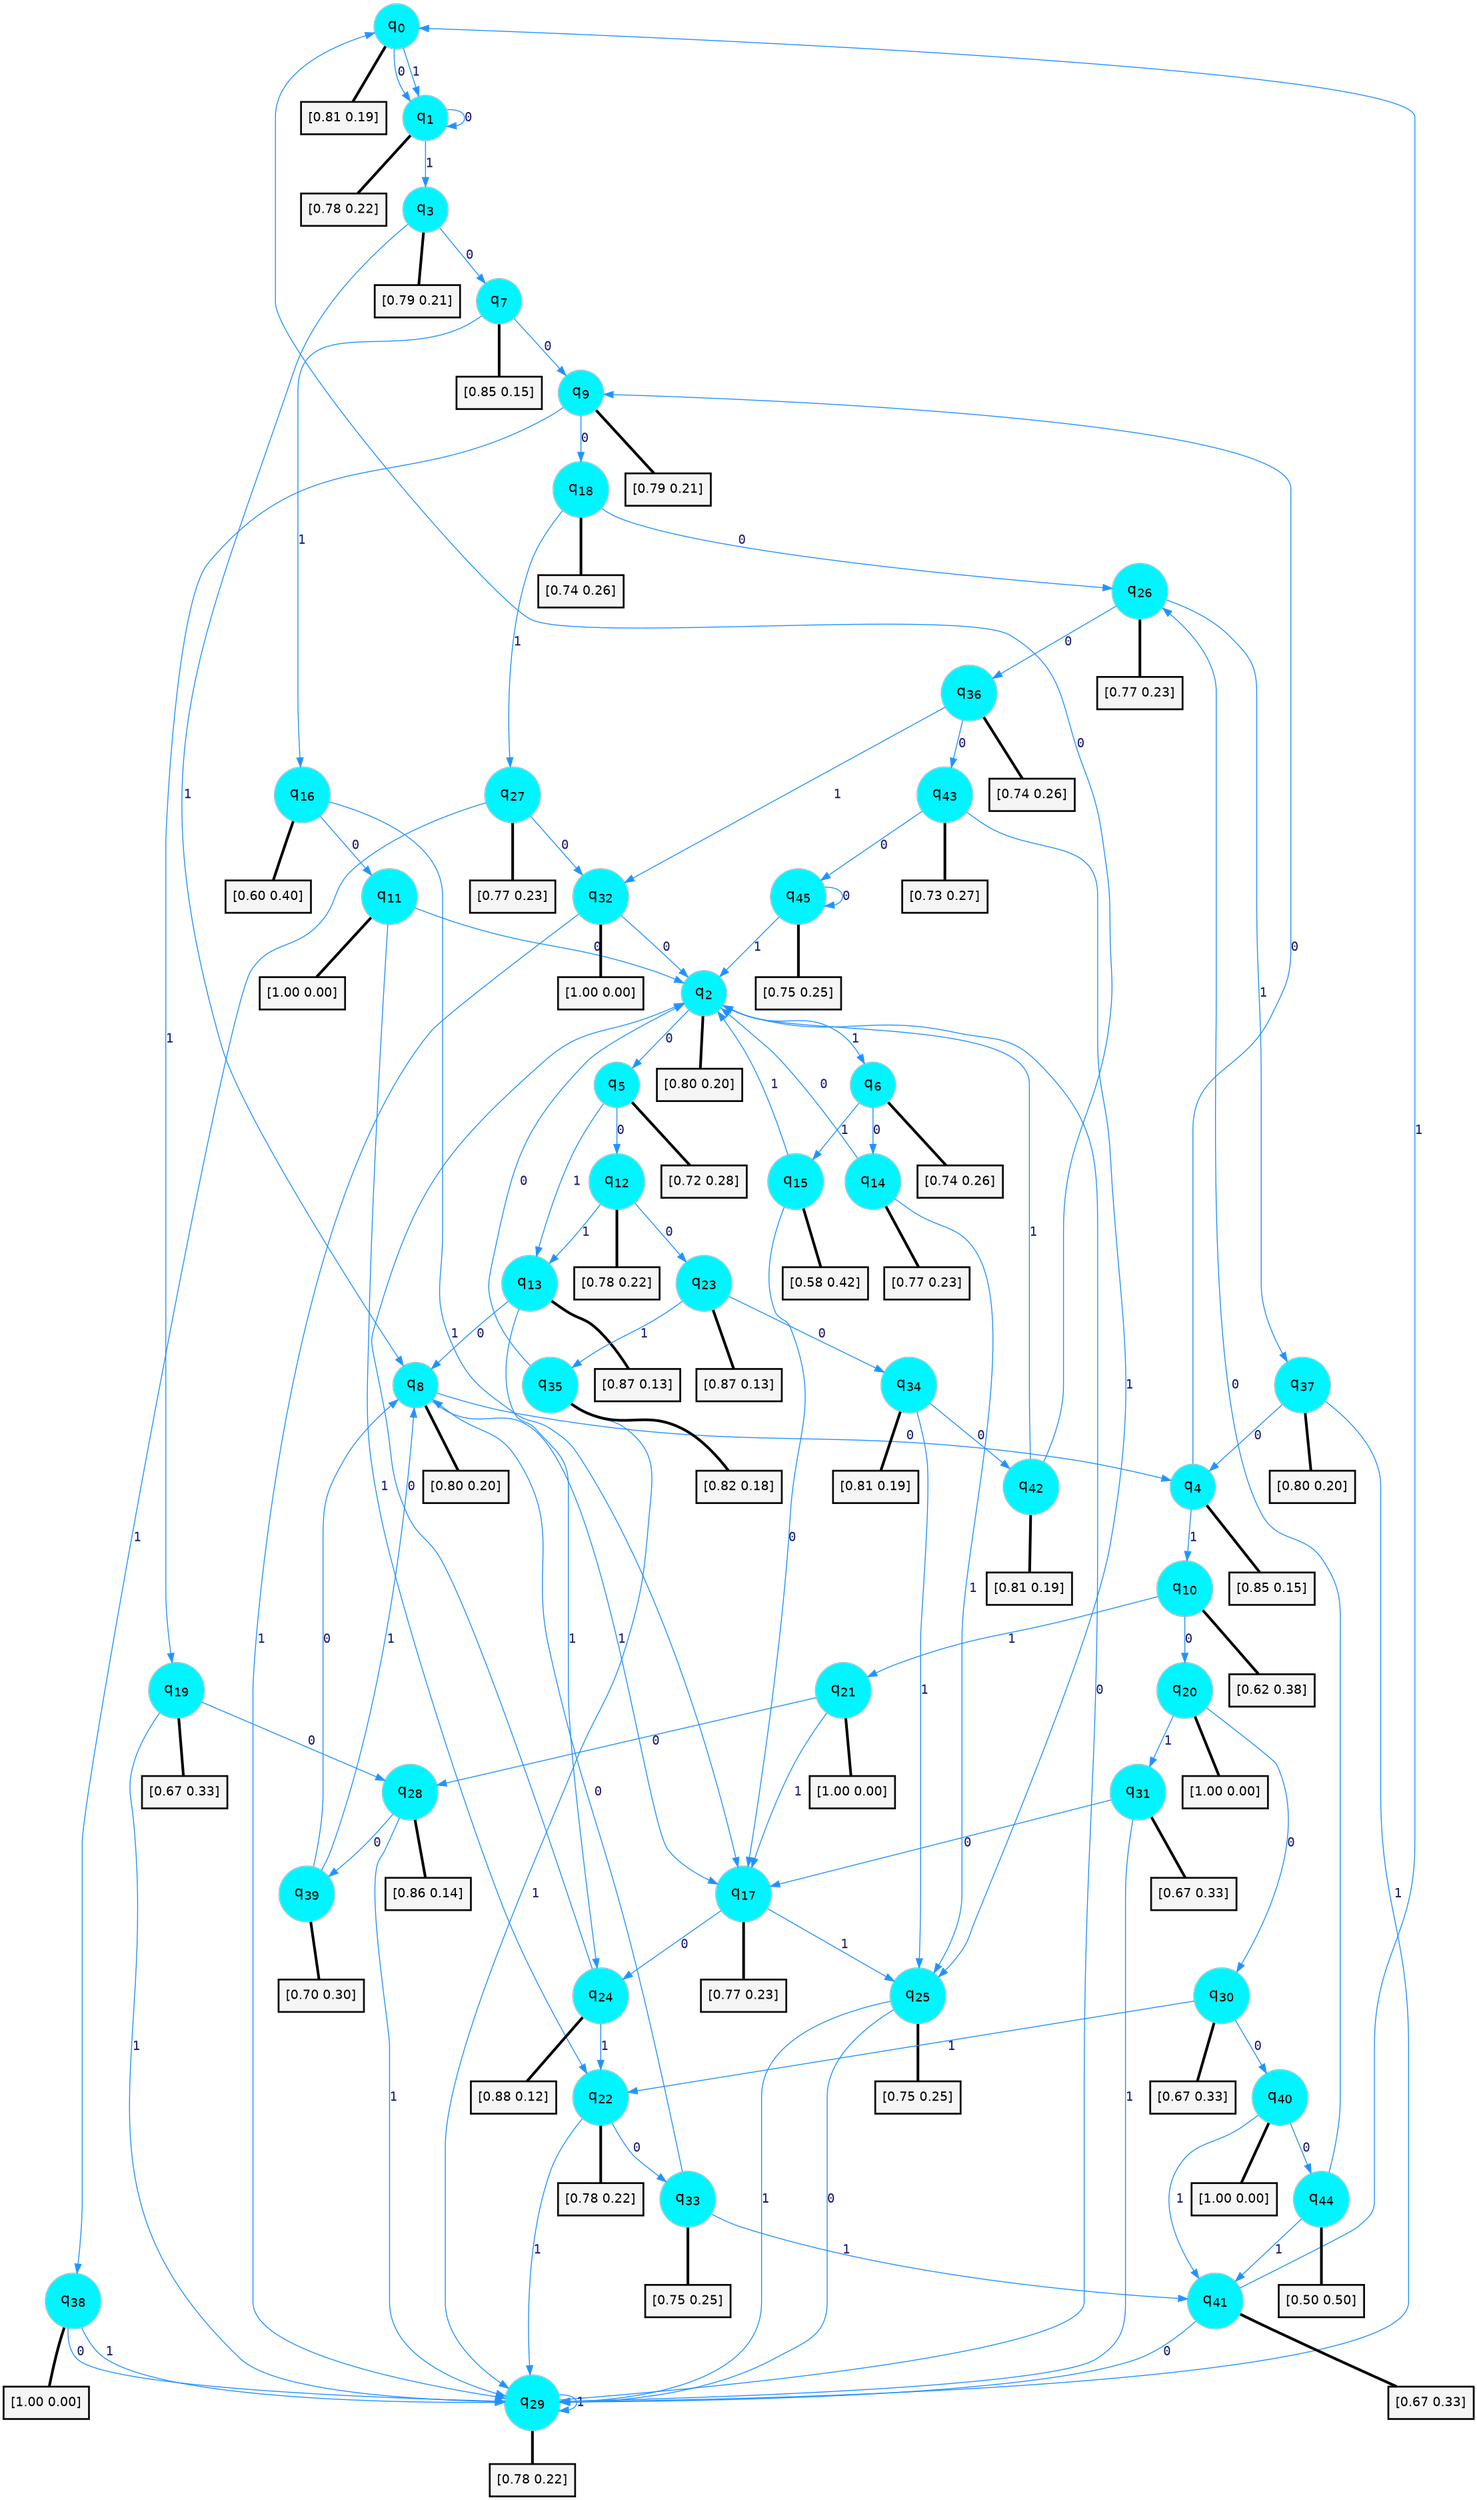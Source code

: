 digraph G {
graph [
bgcolor=transparent, dpi=300, rankdir=TD, size="40,25"];
node [
color=gray, fillcolor=turquoise1, fontcolor=black, fontname=Helvetica, fontsize=16, fontweight=bold, shape=circle, style=filled];
edge [
arrowsize=1, color=dodgerblue1, fontcolor=midnightblue, fontname=courier, fontweight=bold, penwidth=1, style=solid, weight=20];
0[label=<q<SUB>0</SUB>>];
1[label=<q<SUB>1</SUB>>];
2[label=<q<SUB>2</SUB>>];
3[label=<q<SUB>3</SUB>>];
4[label=<q<SUB>4</SUB>>];
5[label=<q<SUB>5</SUB>>];
6[label=<q<SUB>6</SUB>>];
7[label=<q<SUB>7</SUB>>];
8[label=<q<SUB>8</SUB>>];
9[label=<q<SUB>9</SUB>>];
10[label=<q<SUB>10</SUB>>];
11[label=<q<SUB>11</SUB>>];
12[label=<q<SUB>12</SUB>>];
13[label=<q<SUB>13</SUB>>];
14[label=<q<SUB>14</SUB>>];
15[label=<q<SUB>15</SUB>>];
16[label=<q<SUB>16</SUB>>];
17[label=<q<SUB>17</SUB>>];
18[label=<q<SUB>18</SUB>>];
19[label=<q<SUB>19</SUB>>];
20[label=<q<SUB>20</SUB>>];
21[label=<q<SUB>21</SUB>>];
22[label=<q<SUB>22</SUB>>];
23[label=<q<SUB>23</SUB>>];
24[label=<q<SUB>24</SUB>>];
25[label=<q<SUB>25</SUB>>];
26[label=<q<SUB>26</SUB>>];
27[label=<q<SUB>27</SUB>>];
28[label=<q<SUB>28</SUB>>];
29[label=<q<SUB>29</SUB>>];
30[label=<q<SUB>30</SUB>>];
31[label=<q<SUB>31</SUB>>];
32[label=<q<SUB>32</SUB>>];
33[label=<q<SUB>33</SUB>>];
34[label=<q<SUB>34</SUB>>];
35[label=<q<SUB>35</SUB>>];
36[label=<q<SUB>36</SUB>>];
37[label=<q<SUB>37</SUB>>];
38[label=<q<SUB>38</SUB>>];
39[label=<q<SUB>39</SUB>>];
40[label=<q<SUB>40</SUB>>];
41[label=<q<SUB>41</SUB>>];
42[label=<q<SUB>42</SUB>>];
43[label=<q<SUB>43</SUB>>];
44[label=<q<SUB>44</SUB>>];
45[label=<q<SUB>45</SUB>>];
46[label="[0.81 0.19]", shape=box,fontcolor=black, fontname=Helvetica, fontsize=14, penwidth=2, fillcolor=whitesmoke,color=black];
47[label="[0.78 0.22]", shape=box,fontcolor=black, fontname=Helvetica, fontsize=14, penwidth=2, fillcolor=whitesmoke,color=black];
48[label="[0.80 0.20]", shape=box,fontcolor=black, fontname=Helvetica, fontsize=14, penwidth=2, fillcolor=whitesmoke,color=black];
49[label="[0.79 0.21]", shape=box,fontcolor=black, fontname=Helvetica, fontsize=14, penwidth=2, fillcolor=whitesmoke,color=black];
50[label="[0.85 0.15]", shape=box,fontcolor=black, fontname=Helvetica, fontsize=14, penwidth=2, fillcolor=whitesmoke,color=black];
51[label="[0.72 0.28]", shape=box,fontcolor=black, fontname=Helvetica, fontsize=14, penwidth=2, fillcolor=whitesmoke,color=black];
52[label="[0.74 0.26]", shape=box,fontcolor=black, fontname=Helvetica, fontsize=14, penwidth=2, fillcolor=whitesmoke,color=black];
53[label="[0.85 0.15]", shape=box,fontcolor=black, fontname=Helvetica, fontsize=14, penwidth=2, fillcolor=whitesmoke,color=black];
54[label="[0.80 0.20]", shape=box,fontcolor=black, fontname=Helvetica, fontsize=14, penwidth=2, fillcolor=whitesmoke,color=black];
55[label="[0.79 0.21]", shape=box,fontcolor=black, fontname=Helvetica, fontsize=14, penwidth=2, fillcolor=whitesmoke,color=black];
56[label="[0.62 0.38]", shape=box,fontcolor=black, fontname=Helvetica, fontsize=14, penwidth=2, fillcolor=whitesmoke,color=black];
57[label="[1.00 0.00]", shape=box,fontcolor=black, fontname=Helvetica, fontsize=14, penwidth=2, fillcolor=whitesmoke,color=black];
58[label="[0.78 0.22]", shape=box,fontcolor=black, fontname=Helvetica, fontsize=14, penwidth=2, fillcolor=whitesmoke,color=black];
59[label="[0.87 0.13]", shape=box,fontcolor=black, fontname=Helvetica, fontsize=14, penwidth=2, fillcolor=whitesmoke,color=black];
60[label="[0.77 0.23]", shape=box,fontcolor=black, fontname=Helvetica, fontsize=14, penwidth=2, fillcolor=whitesmoke,color=black];
61[label="[0.58 0.42]", shape=box,fontcolor=black, fontname=Helvetica, fontsize=14, penwidth=2, fillcolor=whitesmoke,color=black];
62[label="[0.60 0.40]", shape=box,fontcolor=black, fontname=Helvetica, fontsize=14, penwidth=2, fillcolor=whitesmoke,color=black];
63[label="[0.77 0.23]", shape=box,fontcolor=black, fontname=Helvetica, fontsize=14, penwidth=2, fillcolor=whitesmoke,color=black];
64[label="[0.74 0.26]", shape=box,fontcolor=black, fontname=Helvetica, fontsize=14, penwidth=2, fillcolor=whitesmoke,color=black];
65[label="[0.67 0.33]", shape=box,fontcolor=black, fontname=Helvetica, fontsize=14, penwidth=2, fillcolor=whitesmoke,color=black];
66[label="[1.00 0.00]", shape=box,fontcolor=black, fontname=Helvetica, fontsize=14, penwidth=2, fillcolor=whitesmoke,color=black];
67[label="[1.00 0.00]", shape=box,fontcolor=black, fontname=Helvetica, fontsize=14, penwidth=2, fillcolor=whitesmoke,color=black];
68[label="[0.78 0.22]", shape=box,fontcolor=black, fontname=Helvetica, fontsize=14, penwidth=2, fillcolor=whitesmoke,color=black];
69[label="[0.87 0.13]", shape=box,fontcolor=black, fontname=Helvetica, fontsize=14, penwidth=2, fillcolor=whitesmoke,color=black];
70[label="[0.88 0.12]", shape=box,fontcolor=black, fontname=Helvetica, fontsize=14, penwidth=2, fillcolor=whitesmoke,color=black];
71[label="[0.75 0.25]", shape=box,fontcolor=black, fontname=Helvetica, fontsize=14, penwidth=2, fillcolor=whitesmoke,color=black];
72[label="[0.77 0.23]", shape=box,fontcolor=black, fontname=Helvetica, fontsize=14, penwidth=2, fillcolor=whitesmoke,color=black];
73[label="[0.77 0.23]", shape=box,fontcolor=black, fontname=Helvetica, fontsize=14, penwidth=2, fillcolor=whitesmoke,color=black];
74[label="[0.86 0.14]", shape=box,fontcolor=black, fontname=Helvetica, fontsize=14, penwidth=2, fillcolor=whitesmoke,color=black];
75[label="[0.78 0.22]", shape=box,fontcolor=black, fontname=Helvetica, fontsize=14, penwidth=2, fillcolor=whitesmoke,color=black];
76[label="[0.67 0.33]", shape=box,fontcolor=black, fontname=Helvetica, fontsize=14, penwidth=2, fillcolor=whitesmoke,color=black];
77[label="[0.67 0.33]", shape=box,fontcolor=black, fontname=Helvetica, fontsize=14, penwidth=2, fillcolor=whitesmoke,color=black];
78[label="[1.00 0.00]", shape=box,fontcolor=black, fontname=Helvetica, fontsize=14, penwidth=2, fillcolor=whitesmoke,color=black];
79[label="[0.75 0.25]", shape=box,fontcolor=black, fontname=Helvetica, fontsize=14, penwidth=2, fillcolor=whitesmoke,color=black];
80[label="[0.81 0.19]", shape=box,fontcolor=black, fontname=Helvetica, fontsize=14, penwidth=2, fillcolor=whitesmoke,color=black];
81[label="[0.82 0.18]", shape=box,fontcolor=black, fontname=Helvetica, fontsize=14, penwidth=2, fillcolor=whitesmoke,color=black];
82[label="[0.74 0.26]", shape=box,fontcolor=black, fontname=Helvetica, fontsize=14, penwidth=2, fillcolor=whitesmoke,color=black];
83[label="[0.80 0.20]", shape=box,fontcolor=black, fontname=Helvetica, fontsize=14, penwidth=2, fillcolor=whitesmoke,color=black];
84[label="[1.00 0.00]", shape=box,fontcolor=black, fontname=Helvetica, fontsize=14, penwidth=2, fillcolor=whitesmoke,color=black];
85[label="[0.70 0.30]", shape=box,fontcolor=black, fontname=Helvetica, fontsize=14, penwidth=2, fillcolor=whitesmoke,color=black];
86[label="[1.00 0.00]", shape=box,fontcolor=black, fontname=Helvetica, fontsize=14, penwidth=2, fillcolor=whitesmoke,color=black];
87[label="[0.67 0.33]", shape=box,fontcolor=black, fontname=Helvetica, fontsize=14, penwidth=2, fillcolor=whitesmoke,color=black];
88[label="[0.81 0.19]", shape=box,fontcolor=black, fontname=Helvetica, fontsize=14, penwidth=2, fillcolor=whitesmoke,color=black];
89[label="[0.73 0.27]", shape=box,fontcolor=black, fontname=Helvetica, fontsize=14, penwidth=2, fillcolor=whitesmoke,color=black];
90[label="[0.50 0.50]", shape=box,fontcolor=black, fontname=Helvetica, fontsize=14, penwidth=2, fillcolor=whitesmoke,color=black];
91[label="[0.75 0.25]", shape=box,fontcolor=black, fontname=Helvetica, fontsize=14, penwidth=2, fillcolor=whitesmoke,color=black];
0->1 [label=0];
0->1 [label=1];
0->46 [arrowhead=none, penwidth=3,color=black];
1->1 [label=0];
1->3 [label=1];
1->47 [arrowhead=none, penwidth=3,color=black];
2->5 [label=0];
2->6 [label=1];
2->48 [arrowhead=none, penwidth=3,color=black];
3->7 [label=0];
3->8 [label=1];
3->49 [arrowhead=none, penwidth=3,color=black];
4->9 [label=0];
4->10 [label=1];
4->50 [arrowhead=none, penwidth=3,color=black];
5->12 [label=0];
5->13 [label=1];
5->51 [arrowhead=none, penwidth=3,color=black];
6->14 [label=0];
6->15 [label=1];
6->52 [arrowhead=none, penwidth=3,color=black];
7->9 [label=0];
7->16 [label=1];
7->53 [arrowhead=none, penwidth=3,color=black];
8->4 [label=0];
8->17 [label=1];
8->54 [arrowhead=none, penwidth=3,color=black];
9->18 [label=0];
9->19 [label=1];
9->55 [arrowhead=none, penwidth=3,color=black];
10->20 [label=0];
10->21 [label=1];
10->56 [arrowhead=none, penwidth=3,color=black];
11->2 [label=0];
11->22 [label=1];
11->57 [arrowhead=none, penwidth=3,color=black];
12->23 [label=0];
12->13 [label=1];
12->58 [arrowhead=none, penwidth=3,color=black];
13->8 [label=0];
13->24 [label=1];
13->59 [arrowhead=none, penwidth=3,color=black];
14->2 [label=0];
14->25 [label=1];
14->60 [arrowhead=none, penwidth=3,color=black];
15->17 [label=0];
15->2 [label=1];
15->61 [arrowhead=none, penwidth=3,color=black];
16->11 [label=0];
16->17 [label=1];
16->62 [arrowhead=none, penwidth=3,color=black];
17->24 [label=0];
17->25 [label=1];
17->63 [arrowhead=none, penwidth=3,color=black];
18->26 [label=0];
18->27 [label=1];
18->64 [arrowhead=none, penwidth=3,color=black];
19->28 [label=0];
19->29 [label=1];
19->65 [arrowhead=none, penwidth=3,color=black];
20->30 [label=0];
20->31 [label=1];
20->66 [arrowhead=none, penwidth=3,color=black];
21->28 [label=0];
21->17 [label=1];
21->67 [arrowhead=none, penwidth=3,color=black];
22->33 [label=0];
22->29 [label=1];
22->68 [arrowhead=none, penwidth=3,color=black];
23->34 [label=0];
23->35 [label=1];
23->69 [arrowhead=none, penwidth=3,color=black];
24->2 [label=0];
24->22 [label=1];
24->70 [arrowhead=none, penwidth=3,color=black];
25->29 [label=0];
25->29 [label=1];
25->71 [arrowhead=none, penwidth=3,color=black];
26->36 [label=0];
26->37 [label=1];
26->72 [arrowhead=none, penwidth=3,color=black];
27->32 [label=0];
27->38 [label=1];
27->73 [arrowhead=none, penwidth=3,color=black];
28->39 [label=0];
28->29 [label=1];
28->74 [arrowhead=none, penwidth=3,color=black];
29->2 [label=0];
29->29 [label=1];
29->75 [arrowhead=none, penwidth=3,color=black];
30->40 [label=0];
30->22 [label=1];
30->76 [arrowhead=none, penwidth=3,color=black];
31->17 [label=0];
31->29 [label=1];
31->77 [arrowhead=none, penwidth=3,color=black];
32->2 [label=0];
32->29 [label=1];
32->78 [arrowhead=none, penwidth=3,color=black];
33->8 [label=0];
33->41 [label=1];
33->79 [arrowhead=none, penwidth=3,color=black];
34->42 [label=0];
34->25 [label=1];
34->80 [arrowhead=none, penwidth=3,color=black];
35->2 [label=0];
35->29 [label=1];
35->81 [arrowhead=none, penwidth=3,color=black];
36->43 [label=0];
36->32 [label=1];
36->82 [arrowhead=none, penwidth=3,color=black];
37->4 [label=0];
37->29 [label=1];
37->83 [arrowhead=none, penwidth=3,color=black];
38->29 [label=0];
38->29 [label=1];
38->84 [arrowhead=none, penwidth=3,color=black];
39->8 [label=0];
39->8 [label=1];
39->85 [arrowhead=none, penwidth=3,color=black];
40->44 [label=0];
40->41 [label=1];
40->86 [arrowhead=none, penwidth=3,color=black];
41->29 [label=0];
41->0 [label=1];
41->87 [arrowhead=none, penwidth=3,color=black];
42->0 [label=0];
42->2 [label=1];
42->88 [arrowhead=none, penwidth=3,color=black];
43->45 [label=0];
43->25 [label=1];
43->89 [arrowhead=none, penwidth=3,color=black];
44->26 [label=0];
44->41 [label=1];
44->90 [arrowhead=none, penwidth=3,color=black];
45->45 [label=0];
45->2 [label=1];
45->91 [arrowhead=none, penwidth=3,color=black];
}
